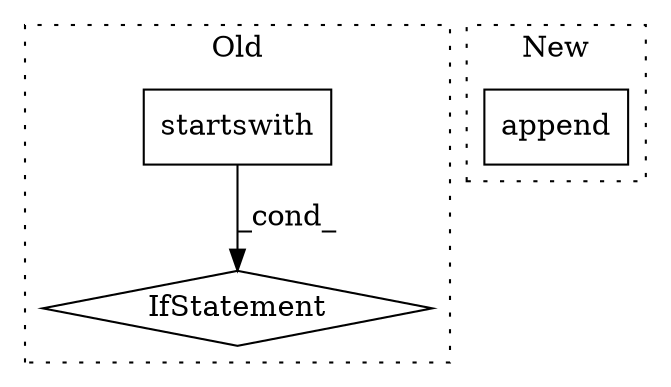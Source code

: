 digraph G {
subgraph cluster0 {
1 [label="startswith" a="32" s="3129,3147" l="11,1" shape="box"];
3 [label="IfStatement" a="25" s="3094,3148" l="4,2" shape="diamond"];
label = "Old";
style="dotted";
}
subgraph cluster1 {
2 [label="append" a="32" s="3718,3738" l="7,1" shape="box"];
label = "New";
style="dotted";
}
1 -> 3 [label="_cond_"];
}